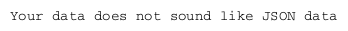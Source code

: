 ' Do not edit
' Theme Gallery
' autogenerated by script
'
@startjson
!theme mono
%get_current_theme()
@endjson